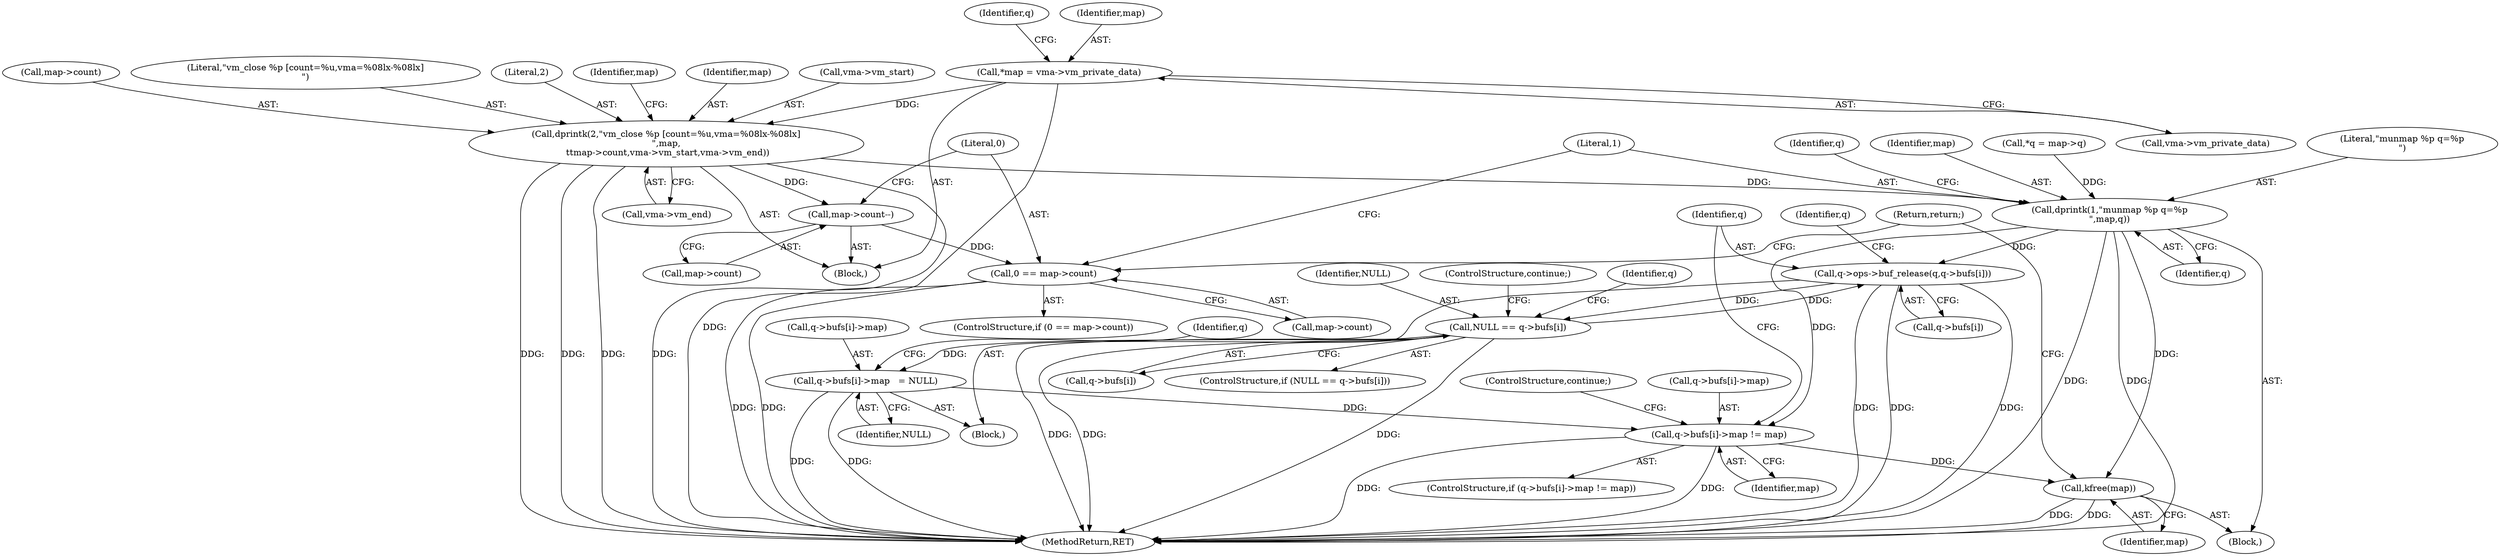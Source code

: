 digraph "0_linux_0b29669c065f60501e7289e1950fa2a618962358_0@pointer" {
"1000116" [label="(Call,dprintk(2,\"vm_close %p [count=%u,vma=%08lx-%08lx]\n\",map,\n \t\tmap->count,vma->vm_start,vma->vm_end))"];
"1000104" [label="(Call,*map = vma->vm_private_data)"];
"1000129" [label="(Call,map->count--)"];
"1000134" [label="(Call,0 == map->count)"];
"1000140" [label="(Call,dprintk(1,\"munmap %p q=%p\n\",map,q))"];
"1000170" [label="(Call,q->bufs[i]->map != map)"];
"1000210" [label="(Call,kfree(map))"];
"1000180" [label="(Call,q->ops->buf_release(q,q->bufs[i]))"];
"1000161" [label="(Call,NULL == q->bufs[i])"];
"1000187" [label="(Call,q->bufs[i]->map   = NULL)"];
"1000129" [label="(Call,map->count--)"];
"1000213" [label="(MethodReturn,RET)"];
"1000111" [label="(Identifier,q)"];
"1000106" [label="(Call,vma->vm_private_data)"];
"1000212" [label="(Return,return;)"];
"1000174" [label="(Identifier,q)"];
"1000200" [label="(Identifier,q)"];
"1000140" [label="(Call,dprintk(1,\"munmap %p q=%p\n\",map,q))"];
"1000170" [label="(Call,q->bufs[i]->map != map)"];
"1000135" [label="(Literal,0)"];
"1000148" [label="(Identifier,q)"];
"1000130" [label="(Call,map->count)"];
"1000141" [label="(Literal,1)"];
"1000126" [label="(Call,vma->vm_end)"];
"1000188" [label="(Call,q->bufs[i]->map)"];
"1000191" [label="(Identifier,q)"];
"1000117" [label="(Literal,2)"];
"1000139" [label="(Block,)"];
"1000131" [label="(Identifier,map)"];
"1000211" [label="(Identifier,map)"];
"1000210" [label="(Call,kfree(map))"];
"1000178" [label="(Identifier,map)"];
"1000162" [label="(Identifier,NULL)"];
"1000169" [label="(ControlStructure,if (q->bufs[i]->map != map))"];
"1000143" [label="(Identifier,map)"];
"1000119" [label="(Identifier,map)"];
"1000159" [label="(Block,)"];
"1000195" [label="(Identifier,NULL)"];
"1000163" [label="(Call,q->bufs[i])"];
"1000187" [label="(Call,q->bufs[i]->map   = NULL)"];
"1000105" [label="(Identifier,map)"];
"1000144" [label="(Identifier,q)"];
"1000182" [label="(Call,q->bufs[i])"];
"1000102" [label="(Block,)"];
"1000168" [label="(ControlStructure,continue;)"];
"1000180" [label="(Call,q->ops->buf_release(q,q->bufs[i]))"];
"1000123" [label="(Call,vma->vm_start)"];
"1000171" [label="(Call,q->bufs[i]->map)"];
"1000110" [label="(Call,*q = map->q)"];
"1000142" [label="(Literal,\"munmap %p q=%p\n\")"];
"1000116" [label="(Call,dprintk(2,\"vm_close %p [count=%u,vma=%08lx-%08lx]\n\",map,\n \t\tmap->count,vma->vm_start,vma->vm_end))"];
"1000120" [label="(Call,map->count)"];
"1000133" [label="(ControlStructure,if (0 == map->count))"];
"1000118" [label="(Literal,\"vm_close %p [count=%u,vma=%08lx-%08lx]\n\")"];
"1000160" [label="(ControlStructure,if (NULL == q->bufs[i]))"];
"1000104" [label="(Call,*map = vma->vm_private_data)"];
"1000181" [label="(Identifier,q)"];
"1000136" [label="(Call,map->count)"];
"1000179" [label="(ControlStructure,continue;)"];
"1000161" [label="(Call,NULL == q->bufs[i])"];
"1000134" [label="(Call,0 == map->count)"];
"1000116" -> "1000102"  [label="AST: "];
"1000116" -> "1000126"  [label="CFG: "];
"1000117" -> "1000116"  [label="AST: "];
"1000118" -> "1000116"  [label="AST: "];
"1000119" -> "1000116"  [label="AST: "];
"1000120" -> "1000116"  [label="AST: "];
"1000123" -> "1000116"  [label="AST: "];
"1000126" -> "1000116"  [label="AST: "];
"1000131" -> "1000116"  [label="CFG: "];
"1000116" -> "1000213"  [label="DDG: "];
"1000116" -> "1000213"  [label="DDG: "];
"1000116" -> "1000213"  [label="DDG: "];
"1000116" -> "1000213"  [label="DDG: "];
"1000104" -> "1000116"  [label="DDG: "];
"1000116" -> "1000129"  [label="DDG: "];
"1000116" -> "1000140"  [label="DDG: "];
"1000104" -> "1000102"  [label="AST: "];
"1000104" -> "1000106"  [label="CFG: "];
"1000105" -> "1000104"  [label="AST: "];
"1000106" -> "1000104"  [label="AST: "];
"1000111" -> "1000104"  [label="CFG: "];
"1000104" -> "1000213"  [label="DDG: "];
"1000129" -> "1000102"  [label="AST: "];
"1000129" -> "1000130"  [label="CFG: "];
"1000130" -> "1000129"  [label="AST: "];
"1000135" -> "1000129"  [label="CFG: "];
"1000129" -> "1000134"  [label="DDG: "];
"1000134" -> "1000133"  [label="AST: "];
"1000134" -> "1000136"  [label="CFG: "];
"1000135" -> "1000134"  [label="AST: "];
"1000136" -> "1000134"  [label="AST: "];
"1000141" -> "1000134"  [label="CFG: "];
"1000212" -> "1000134"  [label="CFG: "];
"1000134" -> "1000213"  [label="DDG: "];
"1000134" -> "1000213"  [label="DDG: "];
"1000140" -> "1000139"  [label="AST: "];
"1000140" -> "1000144"  [label="CFG: "];
"1000141" -> "1000140"  [label="AST: "];
"1000142" -> "1000140"  [label="AST: "];
"1000143" -> "1000140"  [label="AST: "];
"1000144" -> "1000140"  [label="AST: "];
"1000148" -> "1000140"  [label="CFG: "];
"1000140" -> "1000213"  [label="DDG: "];
"1000140" -> "1000213"  [label="DDG: "];
"1000110" -> "1000140"  [label="DDG: "];
"1000140" -> "1000170"  [label="DDG: "];
"1000140" -> "1000180"  [label="DDG: "];
"1000140" -> "1000210"  [label="DDG: "];
"1000170" -> "1000169"  [label="AST: "];
"1000170" -> "1000178"  [label="CFG: "];
"1000171" -> "1000170"  [label="AST: "];
"1000178" -> "1000170"  [label="AST: "];
"1000179" -> "1000170"  [label="CFG: "];
"1000181" -> "1000170"  [label="CFG: "];
"1000170" -> "1000213"  [label="DDG: "];
"1000170" -> "1000213"  [label="DDG: "];
"1000187" -> "1000170"  [label="DDG: "];
"1000170" -> "1000210"  [label="DDG: "];
"1000210" -> "1000139"  [label="AST: "];
"1000210" -> "1000211"  [label="CFG: "];
"1000211" -> "1000210"  [label="AST: "];
"1000212" -> "1000210"  [label="CFG: "];
"1000210" -> "1000213"  [label="DDG: "];
"1000210" -> "1000213"  [label="DDG: "];
"1000180" -> "1000159"  [label="AST: "];
"1000180" -> "1000182"  [label="CFG: "];
"1000181" -> "1000180"  [label="AST: "];
"1000182" -> "1000180"  [label="AST: "];
"1000191" -> "1000180"  [label="CFG: "];
"1000180" -> "1000213"  [label="DDG: "];
"1000180" -> "1000213"  [label="DDG: "];
"1000180" -> "1000213"  [label="DDG: "];
"1000180" -> "1000161"  [label="DDG: "];
"1000161" -> "1000180"  [label="DDG: "];
"1000161" -> "1000160"  [label="AST: "];
"1000161" -> "1000163"  [label="CFG: "];
"1000162" -> "1000161"  [label="AST: "];
"1000163" -> "1000161"  [label="AST: "];
"1000168" -> "1000161"  [label="CFG: "];
"1000174" -> "1000161"  [label="CFG: "];
"1000161" -> "1000213"  [label="DDG: "];
"1000161" -> "1000213"  [label="DDG: "];
"1000161" -> "1000213"  [label="DDG: "];
"1000161" -> "1000187"  [label="DDG: "];
"1000187" -> "1000159"  [label="AST: "];
"1000187" -> "1000195"  [label="CFG: "];
"1000188" -> "1000187"  [label="AST: "];
"1000195" -> "1000187"  [label="AST: "];
"1000200" -> "1000187"  [label="CFG: "];
"1000187" -> "1000213"  [label="DDG: "];
"1000187" -> "1000213"  [label="DDG: "];
}
